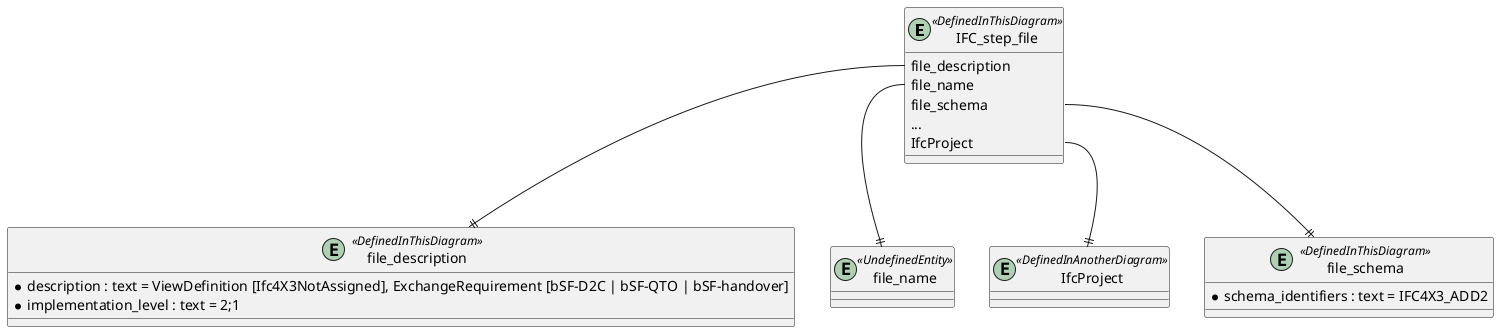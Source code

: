 @startuml 


entity IFC_step_file <<DefinedInThisDiagram>>
{
    file_description
    file_name
    file_schema
	...
    IfcProject
}

entity file_description <<DefinedInThisDiagram>>
{
  *description : text = ViewDefinition [Ifc4X3NotAssigned], ExchangeRequirement [bSF-D2C | bSF-QTO | bSF-handover]
  *implementation_level : text = 2;1
}

entity file_name <<UndefinedEntity>>


entity IfcProject <<DefinedInAnotherDiagram>>

entity file_schema <<DefinedInThisDiagram>>
{
  *schema_identifiers : text = IFC4X3_ADD2
}


IFC_step_file::file_description--||file_description
IFC_step_file::file_name--||file_name
IFC_step_file::file_schema--||file_schema
IFC_step_file::IfcProject--||IfcProject

@enduml
